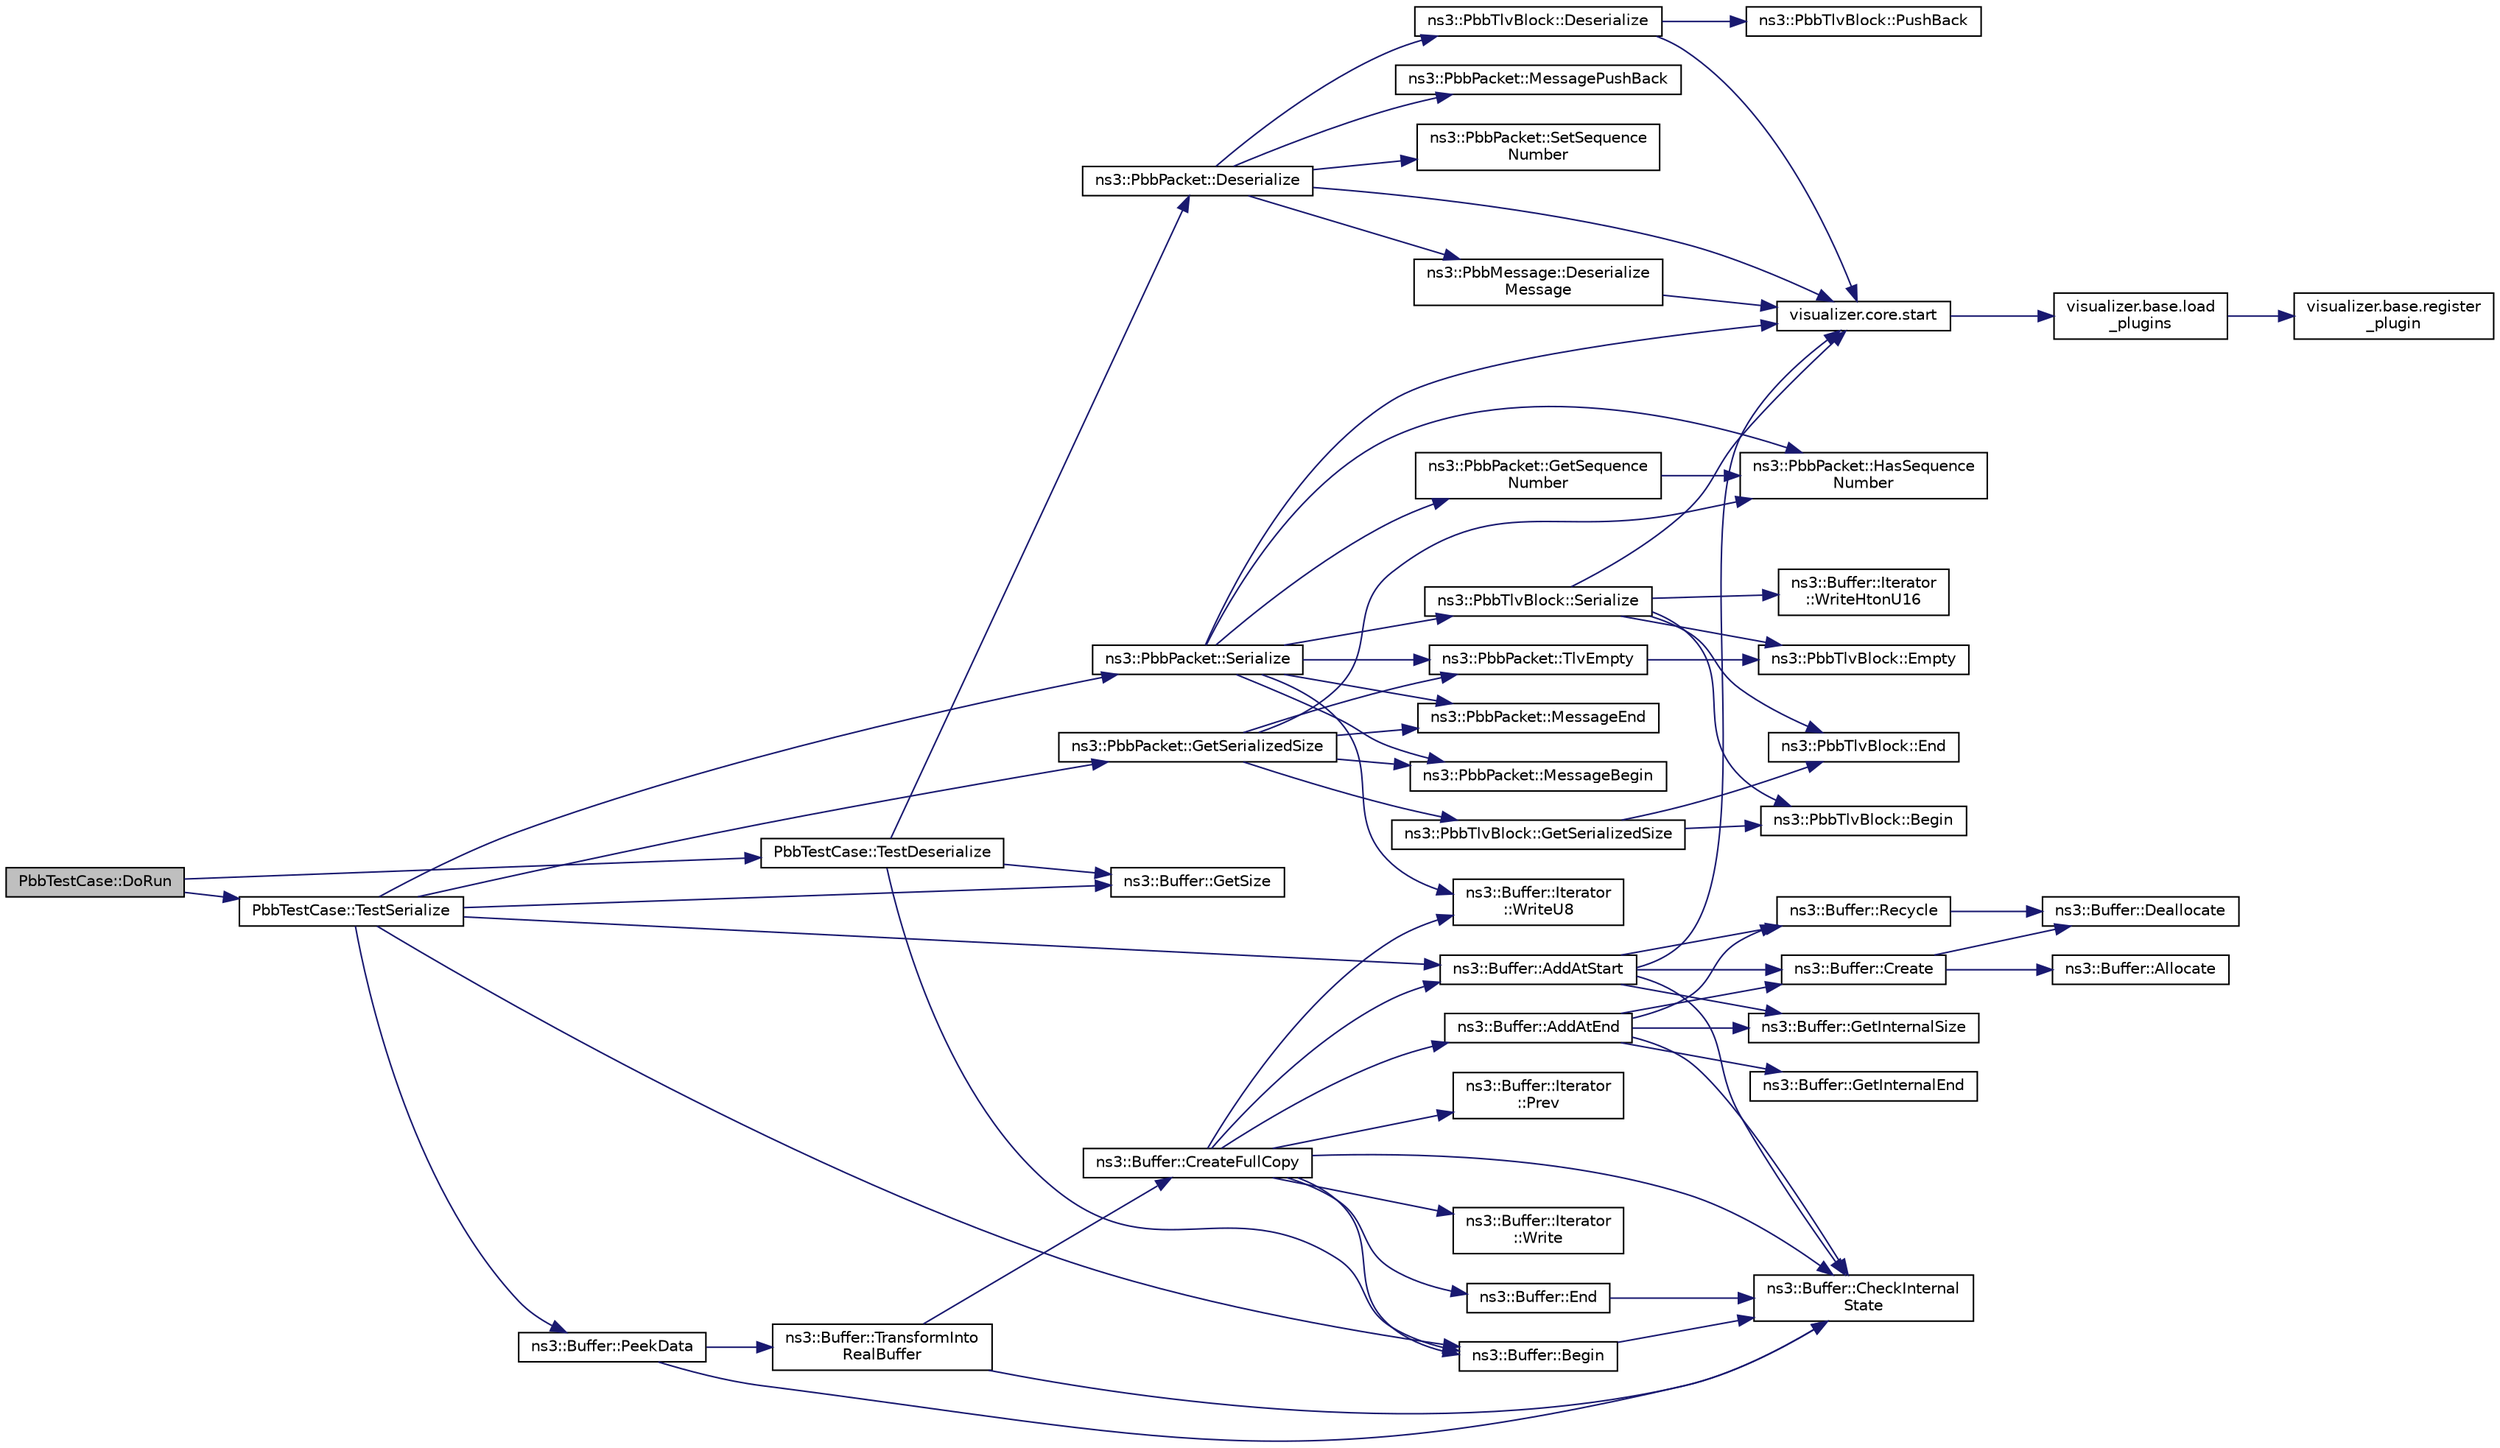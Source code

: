 digraph "PbbTestCase::DoRun"
{
 // LATEX_PDF_SIZE
  edge [fontname="Helvetica",fontsize="10",labelfontname="Helvetica",labelfontsize="10"];
  node [fontname="Helvetica",fontsize="10",shape=record];
  rankdir="LR";
  Node1 [label="PbbTestCase::DoRun",height=0.2,width=0.4,color="black", fillcolor="grey75", style="filled", fontcolor="black",tooltip="Implementation to actually run this TestCase."];
  Node1 -> Node2 [color="midnightblue",fontsize="10",style="solid",fontname="Helvetica"];
  Node2 [label="PbbTestCase::TestDeserialize",height=0.2,width=0.4,color="black", fillcolor="white", style="filled",URL="$class_pbb_test_case.html#a94ee7e29255773f0ea94597fd0af89ff",tooltip="Deserialization."];
  Node2 -> Node3 [color="midnightblue",fontsize="10",style="solid",fontname="Helvetica"];
  Node3 [label="ns3::Buffer::Begin",height=0.2,width=0.4,color="black", fillcolor="white", style="filled",URL="$classns3_1_1_buffer.html#acb977a0179de9abe4e295ce22023b4ca",tooltip=" "];
  Node3 -> Node4 [color="midnightblue",fontsize="10",style="solid",fontname="Helvetica"];
  Node4 [label="ns3::Buffer::CheckInternal\lState",height=0.2,width=0.4,color="black", fillcolor="white", style="filled",URL="$classns3_1_1_buffer.html#a200897ee202518b0d2bf91ead4e82be9",tooltip="Checks the internal buffer structures consistency."];
  Node2 -> Node5 [color="midnightblue",fontsize="10",style="solid",fontname="Helvetica"];
  Node5 [label="ns3::PbbPacket::Deserialize",height=0.2,width=0.4,color="black", fillcolor="white", style="filled",URL="$classns3_1_1_pbb_packet.html#a6bb42350cf2613e48d9c7c50a0c71f93",tooltip="Deserializes a packet from the specified buffer."];
  Node5 -> Node6 [color="midnightblue",fontsize="10",style="solid",fontname="Helvetica"];
  Node6 [label="ns3::PbbTlvBlock::Deserialize",height=0.2,width=0.4,color="black", fillcolor="white", style="filled",URL="$classns3_1_1_pbb_tlv_block.html#acbc87f2a174253635e76f28bed9e1070",tooltip="Deserializes a block from the specified buffer."];
  Node6 -> Node7 [color="midnightblue",fontsize="10",style="solid",fontname="Helvetica"];
  Node7 [label="ns3::PbbTlvBlock::PushBack",height=0.2,width=0.4,color="black", fillcolor="white", style="filled",URL="$classns3_1_1_pbb_tlv_block.html#a12a1fe93a89afc8cf573e4beb17382f1",tooltip="Appends a TLV to the back of this block."];
  Node6 -> Node8 [color="midnightblue",fontsize="10",style="solid",fontname="Helvetica"];
  Node8 [label="visualizer.core.start",height=0.2,width=0.4,color="black", fillcolor="white", style="filled",URL="$namespacevisualizer_1_1core.html#a2a35e5d8a34af358b508dac8635754e0",tooltip=" "];
  Node8 -> Node9 [color="midnightblue",fontsize="10",style="solid",fontname="Helvetica"];
  Node9 [label="visualizer.base.load\l_plugins",height=0.2,width=0.4,color="black", fillcolor="white", style="filled",URL="$namespacevisualizer_1_1base.html#ad171497a5ff1afe0a73bedaebf35448f",tooltip=" "];
  Node9 -> Node10 [color="midnightblue",fontsize="10",style="solid",fontname="Helvetica"];
  Node10 [label="visualizer.base.register\l_plugin",height=0.2,width=0.4,color="black", fillcolor="white", style="filled",URL="$namespacevisualizer_1_1base.html#a6b0ffcff1e17ec4027496f50177e5b9e",tooltip=" "];
  Node5 -> Node11 [color="midnightblue",fontsize="10",style="solid",fontname="Helvetica"];
  Node11 [label="ns3::PbbMessage::Deserialize\lMessage",height=0.2,width=0.4,color="black", fillcolor="white", style="filled",URL="$classns3_1_1_pbb_message.html#a58a4ce8ce3f757d5e5d9b7d89d632bc2",tooltip="Deserializes a message, returning the correct object depending on whether it is an IPv4 message or an..."];
  Node11 -> Node8 [color="midnightblue",fontsize="10",style="solid",fontname="Helvetica"];
  Node5 -> Node12 [color="midnightblue",fontsize="10",style="solid",fontname="Helvetica"];
  Node12 [label="ns3::PbbPacket::MessagePushBack",height=0.2,width=0.4,color="black", fillcolor="white", style="filled",URL="$classns3_1_1_pbb_packet.html#a4a3170001ef758d9c9c4375b8f089826",tooltip="Appends a message to the back of this packet."];
  Node5 -> Node13 [color="midnightblue",fontsize="10",style="solid",fontname="Helvetica"];
  Node13 [label="ns3::PbbPacket::SetSequence\lNumber",height=0.2,width=0.4,color="black", fillcolor="white", style="filled",URL="$classns3_1_1_pbb_packet.html#a7d6a1602be86109760d0f26ff9bbbb8e",tooltip="Sets the sequence number of this packet."];
  Node5 -> Node8 [color="midnightblue",fontsize="10",style="solid",fontname="Helvetica"];
  Node2 -> Node14 [color="midnightblue",fontsize="10",style="solid",fontname="Helvetica"];
  Node14 [label="ns3::Buffer::GetSize",height=0.2,width=0.4,color="black", fillcolor="white", style="filled",URL="$classns3_1_1_buffer.html#a60c9172d2b102f8856c81b2126c8b209",tooltip=" "];
  Node1 -> Node15 [color="midnightblue",fontsize="10",style="solid",fontname="Helvetica"];
  Node15 [label="PbbTestCase::TestSerialize",height=0.2,width=0.4,color="black", fillcolor="white", style="filled",URL="$class_pbb_test_case.html#af46a68e3ac1ac6a3acba3db64974cba8",tooltip="Serialization."];
  Node15 -> Node16 [color="midnightblue",fontsize="10",style="solid",fontname="Helvetica"];
  Node16 [label="ns3::Buffer::AddAtStart",height=0.2,width=0.4,color="black", fillcolor="white", style="filled",URL="$classns3_1_1_buffer.html#a8abd8164c3671d3dadc98fc66fade7b1",tooltip=" "];
  Node16 -> Node4 [color="midnightblue",fontsize="10",style="solid",fontname="Helvetica"];
  Node16 -> Node17 [color="midnightblue",fontsize="10",style="solid",fontname="Helvetica"];
  Node17 [label="ns3::Buffer::Create",height=0.2,width=0.4,color="black", fillcolor="white", style="filled",URL="$classns3_1_1_buffer.html#a340c9888e35cf55d024808adfbd75913",tooltip="Create a buffer data storage."];
  Node17 -> Node18 [color="midnightblue",fontsize="10",style="solid",fontname="Helvetica"];
  Node18 [label="ns3::Buffer::Allocate",height=0.2,width=0.4,color="black", fillcolor="white", style="filled",URL="$classns3_1_1_buffer.html#a7bbfa888d618a79ee413fe01a7b4ff68",tooltip="Allocate a buffer data storage."];
  Node17 -> Node19 [color="midnightblue",fontsize="10",style="solid",fontname="Helvetica"];
  Node19 [label="ns3::Buffer::Deallocate",height=0.2,width=0.4,color="black", fillcolor="white", style="filled",URL="$classns3_1_1_buffer.html#a5cf2847bcc22da58cfa7e3a6b0279a01",tooltip="Deallocate the buffer memory."];
  Node16 -> Node20 [color="midnightblue",fontsize="10",style="solid",fontname="Helvetica"];
  Node20 [label="ns3::Buffer::GetInternalSize",height=0.2,width=0.4,color="black", fillcolor="white", style="filled",URL="$classns3_1_1_buffer.html#a1042168f1f6f3b24ad08a668662ab373",tooltip="Get the buffer real size."];
  Node16 -> Node21 [color="midnightblue",fontsize="10",style="solid",fontname="Helvetica"];
  Node21 [label="ns3::Buffer::Recycle",height=0.2,width=0.4,color="black", fillcolor="white", style="filled",URL="$classns3_1_1_buffer.html#aa14d4354b6de0c9d6044805f6503ecd2",tooltip="Recycle the buffer memory."];
  Node21 -> Node19 [color="midnightblue",fontsize="10",style="solid",fontname="Helvetica"];
  Node16 -> Node8 [color="midnightblue",fontsize="10",style="solid",fontname="Helvetica"];
  Node15 -> Node3 [color="midnightblue",fontsize="10",style="solid",fontname="Helvetica"];
  Node15 -> Node22 [color="midnightblue",fontsize="10",style="solid",fontname="Helvetica"];
  Node22 [label="ns3::PbbPacket::GetSerializedSize",height=0.2,width=0.4,color="black", fillcolor="white", style="filled",URL="$classns3_1_1_pbb_packet.html#a1cc7aa58c35baa9bd8b38aff921040ec",tooltip=" "];
  Node22 -> Node23 [color="midnightblue",fontsize="10",style="solid",fontname="Helvetica"];
  Node23 [label="ns3::PbbTlvBlock::GetSerializedSize",height=0.2,width=0.4,color="black", fillcolor="white", style="filled",URL="$classns3_1_1_pbb_tlv_block.html#ac220eb20a34f9cab25045fea26662ecf",tooltip=" "];
  Node23 -> Node24 [color="midnightblue",fontsize="10",style="solid",fontname="Helvetica"];
  Node24 [label="ns3::PbbTlvBlock::Begin",height=0.2,width=0.4,color="black", fillcolor="white", style="filled",URL="$classns3_1_1_pbb_tlv_block.html#acba5eb3e92a600a4efcd087cee4d0768",tooltip=" "];
  Node23 -> Node25 [color="midnightblue",fontsize="10",style="solid",fontname="Helvetica"];
  Node25 [label="ns3::PbbTlvBlock::End",height=0.2,width=0.4,color="black", fillcolor="white", style="filled",URL="$classns3_1_1_pbb_tlv_block.html#a5c9d6c71ab0e3776ee45835b699aae20",tooltip=" "];
  Node22 -> Node26 [color="midnightblue",fontsize="10",style="solid",fontname="Helvetica"];
  Node26 [label="ns3::PbbPacket::HasSequence\lNumber",height=0.2,width=0.4,color="black", fillcolor="white", style="filled",URL="$classns3_1_1_pbb_packet.html#a7a42b00f92e476df6233adf9e79a22f0",tooltip="Tests whether or not this packet has a sequence number."];
  Node22 -> Node27 [color="midnightblue",fontsize="10",style="solid",fontname="Helvetica"];
  Node27 [label="ns3::PbbPacket::MessageBegin",height=0.2,width=0.4,color="black", fillcolor="white", style="filled",URL="$classns3_1_1_pbb_packet.html#a78d131c19a9179e3e48427ae35705dc1",tooltip=" "];
  Node22 -> Node28 [color="midnightblue",fontsize="10",style="solid",fontname="Helvetica"];
  Node28 [label="ns3::PbbPacket::MessageEnd",height=0.2,width=0.4,color="black", fillcolor="white", style="filled",URL="$classns3_1_1_pbb_packet.html#a216fc11ab7b3cb96b5565f05b63b4e96",tooltip=" "];
  Node22 -> Node29 [color="midnightblue",fontsize="10",style="solid",fontname="Helvetica"];
  Node29 [label="ns3::PbbPacket::TlvEmpty",height=0.2,width=0.4,color="black", fillcolor="white", style="filled",URL="$classns3_1_1_pbb_packet.html#aeb8f19e278b386a82dae89fc2b067e93",tooltip=" "];
  Node29 -> Node30 [color="midnightblue",fontsize="10",style="solid",fontname="Helvetica"];
  Node30 [label="ns3::PbbTlvBlock::Empty",height=0.2,width=0.4,color="black", fillcolor="white", style="filled",URL="$classns3_1_1_pbb_tlv_block.html#a6cadf903dec04a5fd93bc67a63240428",tooltip=" "];
  Node15 -> Node14 [color="midnightblue",fontsize="10",style="solid",fontname="Helvetica"];
  Node15 -> Node31 [color="midnightblue",fontsize="10",style="solid",fontname="Helvetica"];
  Node31 [label="ns3::Buffer::PeekData",height=0.2,width=0.4,color="black", fillcolor="white", style="filled",URL="$classns3_1_1_buffer.html#abefc3c1f66f341371cc66a9751e5aa54",tooltip=" "];
  Node31 -> Node4 [color="midnightblue",fontsize="10",style="solid",fontname="Helvetica"];
  Node31 -> Node32 [color="midnightblue",fontsize="10",style="solid",fontname="Helvetica"];
  Node32 [label="ns3::Buffer::TransformInto\lRealBuffer",height=0.2,width=0.4,color="black", fillcolor="white", style="filled",URL="$classns3_1_1_buffer.html#a9fbe991a748804cf7b9069d0500ddcc7",tooltip="Transform a \"Virtual byte buffer\" into a \"Real byte buffer\"."];
  Node32 -> Node4 [color="midnightblue",fontsize="10",style="solid",fontname="Helvetica"];
  Node32 -> Node33 [color="midnightblue",fontsize="10",style="solid",fontname="Helvetica"];
  Node33 [label="ns3::Buffer::CreateFullCopy",height=0.2,width=0.4,color="black", fillcolor="white", style="filled",URL="$classns3_1_1_buffer.html#a7abfb0fd24f39d23519b3280e1a7f404",tooltip="Create a full copy of the buffer, including all the internal structures."];
  Node33 -> Node34 [color="midnightblue",fontsize="10",style="solid",fontname="Helvetica"];
  Node34 [label="ns3::Buffer::AddAtEnd",height=0.2,width=0.4,color="black", fillcolor="white", style="filled",URL="$classns3_1_1_buffer.html#a92dd87809af24fb10696fee9a9cb56cf",tooltip=" "];
  Node34 -> Node4 [color="midnightblue",fontsize="10",style="solid",fontname="Helvetica"];
  Node34 -> Node17 [color="midnightblue",fontsize="10",style="solid",fontname="Helvetica"];
  Node34 -> Node35 [color="midnightblue",fontsize="10",style="solid",fontname="Helvetica"];
  Node35 [label="ns3::Buffer::GetInternalEnd",height=0.2,width=0.4,color="black", fillcolor="white", style="filled",URL="$classns3_1_1_buffer.html#a731af66f8b400041115cdfb5dbd880b2",tooltip="Get the buffer end position."];
  Node34 -> Node20 [color="midnightblue",fontsize="10",style="solid",fontname="Helvetica"];
  Node34 -> Node21 [color="midnightblue",fontsize="10",style="solid",fontname="Helvetica"];
  Node33 -> Node16 [color="midnightblue",fontsize="10",style="solid",fontname="Helvetica"];
  Node33 -> Node3 [color="midnightblue",fontsize="10",style="solid",fontname="Helvetica"];
  Node33 -> Node4 [color="midnightblue",fontsize="10",style="solid",fontname="Helvetica"];
  Node33 -> Node36 [color="midnightblue",fontsize="10",style="solid",fontname="Helvetica"];
  Node36 [label="ns3::Buffer::End",height=0.2,width=0.4,color="black", fillcolor="white", style="filled",URL="$classns3_1_1_buffer.html#abad1405368fbdd7ee25568624cb45e2e",tooltip=" "];
  Node36 -> Node4 [color="midnightblue",fontsize="10",style="solid",fontname="Helvetica"];
  Node33 -> Node37 [color="midnightblue",fontsize="10",style="solid",fontname="Helvetica"];
  Node37 [label="ns3::Buffer::Iterator\l::Prev",height=0.2,width=0.4,color="black", fillcolor="white", style="filled",URL="$classns3_1_1_buffer_1_1_iterator.html#a9913fb3b506a9f6efe46060531f051d8",tooltip="go backward by one byte"];
  Node33 -> Node38 [color="midnightblue",fontsize="10",style="solid",fontname="Helvetica"];
  Node38 [label="ns3::Buffer::Iterator\l::Write",height=0.2,width=0.4,color="black", fillcolor="white", style="filled",URL="$classns3_1_1_buffer_1_1_iterator.html#a087b4e6b5d038544c750c741e8932d69",tooltip=" "];
  Node33 -> Node39 [color="midnightblue",fontsize="10",style="solid",fontname="Helvetica"];
  Node39 [label="ns3::Buffer::Iterator\l::WriteU8",height=0.2,width=0.4,color="black", fillcolor="white", style="filled",URL="$classns3_1_1_buffer_1_1_iterator.html#a3c7bacca6cbb821c9d14fa4626b7ae16",tooltip=" "];
  Node15 -> Node40 [color="midnightblue",fontsize="10",style="solid",fontname="Helvetica"];
  Node40 [label="ns3::PbbPacket::Serialize",height=0.2,width=0.4,color="black", fillcolor="white", style="filled",URL="$classns3_1_1_pbb_packet.html#ae3ae2849a71abf2d4177b3bf1f99ecc8",tooltip="Serializes this packet into the specified buffer."];
  Node40 -> Node41 [color="midnightblue",fontsize="10",style="solid",fontname="Helvetica"];
  Node41 [label="ns3::PbbPacket::GetSequence\lNumber",height=0.2,width=0.4,color="black", fillcolor="white", style="filled",URL="$classns3_1_1_pbb_packet.html#a86fc97337ab918fab8930ece39148d45",tooltip=" "];
  Node41 -> Node26 [color="midnightblue",fontsize="10",style="solid",fontname="Helvetica"];
  Node40 -> Node26 [color="midnightblue",fontsize="10",style="solid",fontname="Helvetica"];
  Node40 -> Node27 [color="midnightblue",fontsize="10",style="solid",fontname="Helvetica"];
  Node40 -> Node28 [color="midnightblue",fontsize="10",style="solid",fontname="Helvetica"];
  Node40 -> Node42 [color="midnightblue",fontsize="10",style="solid",fontname="Helvetica"];
  Node42 [label="ns3::PbbTlvBlock::Serialize",height=0.2,width=0.4,color="black", fillcolor="white", style="filled",URL="$classns3_1_1_pbb_tlv_block.html#a251afa54b90bfed7efa465003f49de40",tooltip="Serializes this block into the specified buffer."];
  Node42 -> Node24 [color="midnightblue",fontsize="10",style="solid",fontname="Helvetica"];
  Node42 -> Node30 [color="midnightblue",fontsize="10",style="solid",fontname="Helvetica"];
  Node42 -> Node25 [color="midnightblue",fontsize="10",style="solid",fontname="Helvetica"];
  Node42 -> Node8 [color="midnightblue",fontsize="10",style="solid",fontname="Helvetica"];
  Node42 -> Node43 [color="midnightblue",fontsize="10",style="solid",fontname="Helvetica"];
  Node43 [label="ns3::Buffer::Iterator\l::WriteHtonU16",height=0.2,width=0.4,color="black", fillcolor="white", style="filled",URL="$classns3_1_1_buffer_1_1_iterator.html#a97ea9c86cfe87b516efc28faa7dfdf21",tooltip=" "];
  Node40 -> Node8 [color="midnightblue",fontsize="10",style="solid",fontname="Helvetica"];
  Node40 -> Node29 [color="midnightblue",fontsize="10",style="solid",fontname="Helvetica"];
  Node40 -> Node39 [color="midnightblue",fontsize="10",style="solid",fontname="Helvetica"];
}

